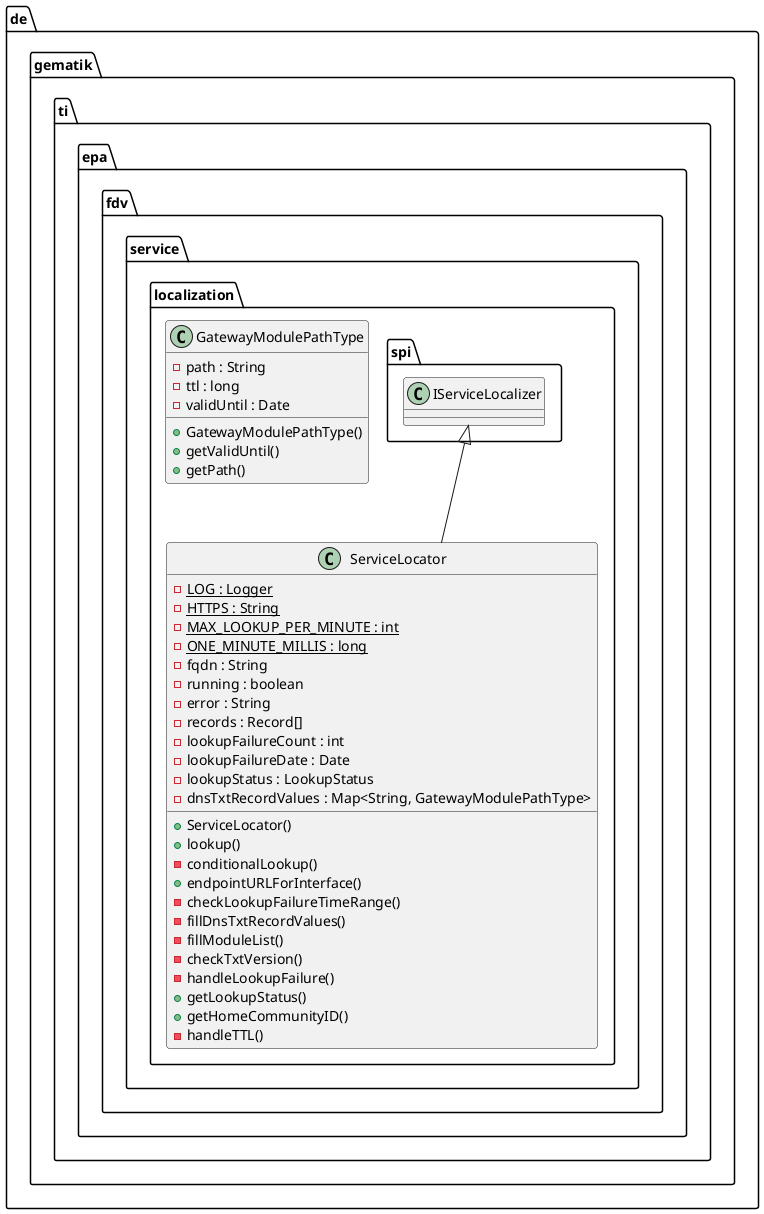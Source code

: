 @startuml

package de.gematik.ti.epa.fdv.service.localization {
    class GatewayModulePathType {
        - path : String
        - ttl : long
        - validUntil : Date
        + GatewayModulePathType()
        + getValidUntil()
        + getPath()
    }
  }


  package de.gematik.ti.epa.fdv.service.localization {
    class ServiceLocator {
        {static} - LOG : Logger
        {static} - HTTPS : String
        {static} - MAX_LOOKUP_PER_MINUTE : int
        {static} - ONE_MINUTE_MILLIS : long
        - fqdn : String
        - running : boolean
        - error : String
        - records : Record[]
        - lookupFailureCount : int
        - lookupFailureDate : Date
        - lookupStatus : LookupStatus
        - dnsTxtRecordValues : Map<String, GatewayModulePathType>
        + ServiceLocator()
        + lookup()
        - conditionalLookup()
        + endpointURLForInterface()
        - checkLookupFailureTimeRange()
        - fillDnsTxtRecordValues()
        - fillModuleList()
        - checkTxtVersion()
        - handleLookupFailure()
        + getLookupStatus()
        + getHomeCommunityID()
        - handleTTL()
    }
  }

  ServiceLocator -up-|> de.gematik.ti.epa.fdv.service.localization.spi.IServiceLocalizer
@enduml